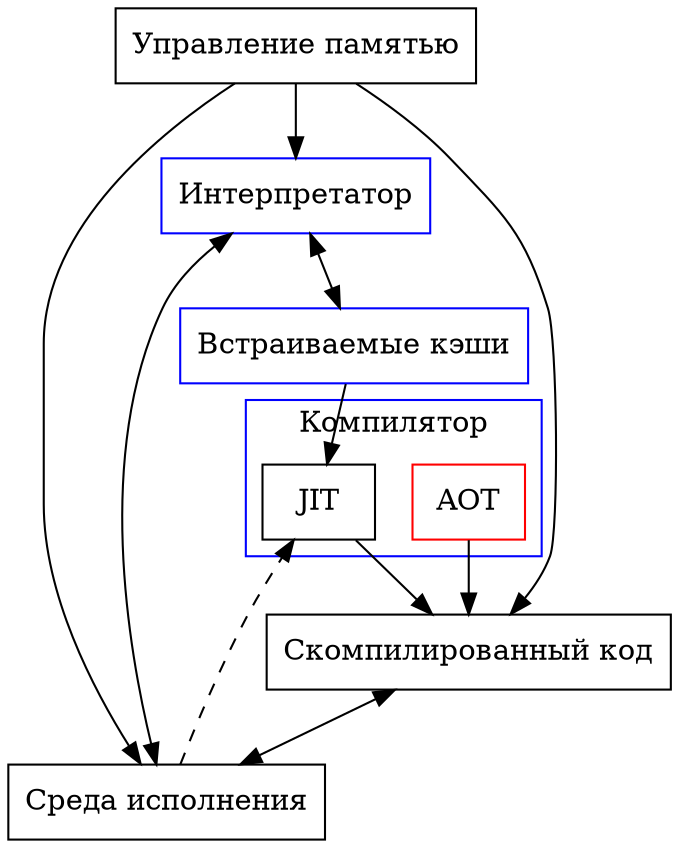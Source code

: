 digraph G {
	node [shape=rectangle];
	Runtime[label="Среда исполнения"];
	MM[label="Управление памятью"];
	subgraph cluster_Compiler {
		label="Компилятор";
		color=blue;
		JIT;
		AOT [color=red];
	};
	Interpreter [label="Интерпретатор", color=blue];
	IC [label="Встраиваемые кэши", color=blue];
	IC -> JIT;
	Interpreter -> IC [dir=both];
	CCode [label="Скомпилированный код"];
	JIT -> CCode;
	AOT -> CCode;
	MM -> Runtime;
	MM -> Interpreter;
	MM -> CCode;
	CCode -> Runtime [dir=both];
	Interpreter -> Runtime [dir=both];
	Runtime -> JIT[style=dashed];
}
